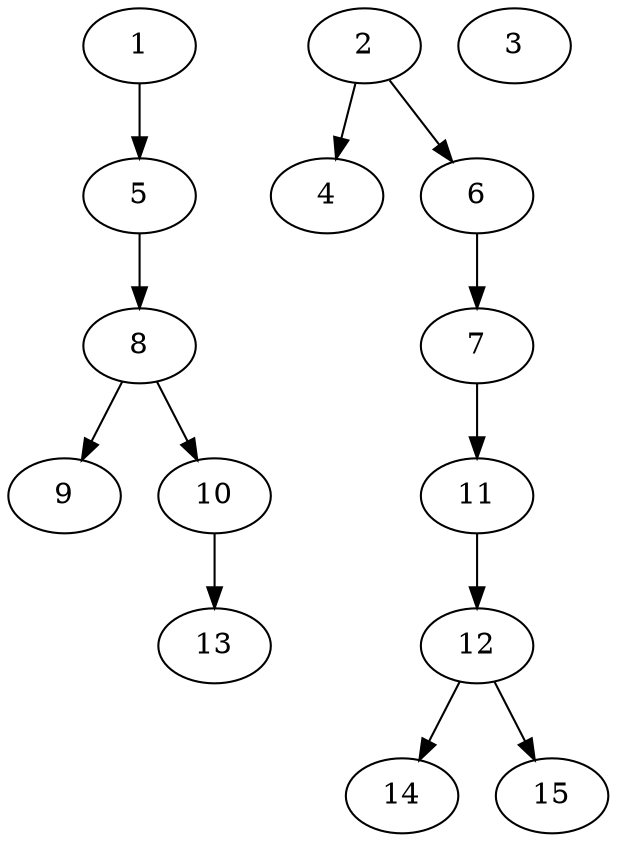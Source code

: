 // DAG (tier=1-easy, mode=compute, n=15, ccr=0.270, fat=0.484, density=0.303, regular=0.734, jump=0.061, mindata=262144, maxdata=2097152)
// DAG automatically generated by daggen at Sun Aug 24 16:33:32 2025
// /home/ermia/Project/Environments/daggen/bin/daggen --dot --ccr 0.270 --fat 0.484 --regular 0.734 --density 0.303 --jump 0.061 --mindata 262144 --maxdata 2097152 -n 15 
digraph G {
  1 [size="280550539641797", alpha="0.11", expect_size="140275269820898"]
  1 -> 5 [size ="5709496320000"]
  2 [size="118235971269908", alpha="0.20", expect_size="59117985634954"]
  2 -> 4 [size ="5222084640768"]
  2 -> 6 [size ="5222084640768"]
  3 [size="78382223191363", alpha="0.17", expect_size="39191111595681"]
  4 [size="20437776897933312", alpha="0.18", expect_size="10218888448966656"]
  5 [size="4701851206906374", alpha="0.07", expect_size="2350925603453187"]
  5 -> 8 [size ="4288466124800"]
  6 [size="1142818063268184064", alpha="0.08", expect_size="571409031634092032"]
  6 -> 7 [size ="8744628912128"]
  7 [size="1753701463146375", alpha="0.03", expect_size="876850731573187"]
  7 -> 11 [size ="28092609331200"]
  8 [size="7306804925038592000", alpha="0.05", expect_size="3653402462519296000"]
  8 -> 9 [size ="30123701043200"]
  8 -> 10 [size ="30123701043200"]
  9 [size="1759178065238528", alpha="0.04", expect_size="879589032619264"]
  10 [size="260887720992178176", alpha="0.08", expect_size="130443860496089088"]
  10 -> 13 [size ="3266322628608"]
  11 [size="2441614685372416000", alpha="0.12", expect_size="1220807342686208000"]
  11 -> 12 [size ="14505790668800"]
  12 [size="5164368182512713728", alpha="0.01", expect_size="2582184091256356864"]
  12 -> 14 [size ="23902029873152"]
  12 -> 15 [size ="23902029873152"]
  13 [size="426946381010754", alpha="0.17", expect_size="213473190505377"]
  14 [size="665641322260798", alpha="0.08", expect_size="332820661130399"]
  15 [size="4991934519486447616", alpha="0.14", expect_size="2495967259743223808"]
}
